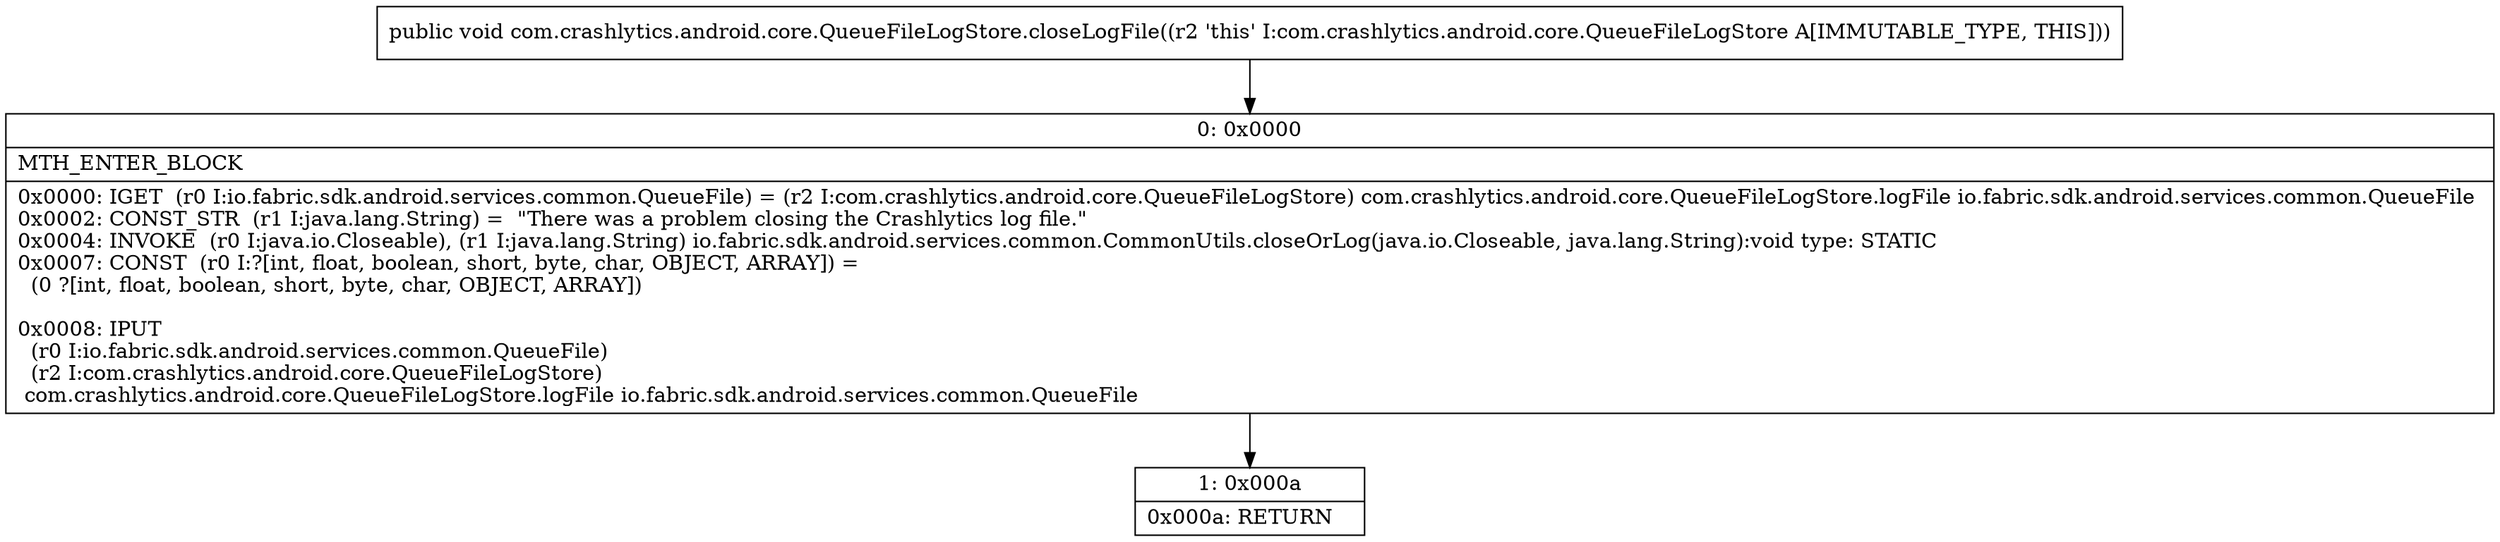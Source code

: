 digraph "CFG forcom.crashlytics.android.core.QueueFileLogStore.closeLogFile()V" {
Node_0 [shape=record,label="{0\:\ 0x0000|MTH_ENTER_BLOCK\l|0x0000: IGET  (r0 I:io.fabric.sdk.android.services.common.QueueFile) = (r2 I:com.crashlytics.android.core.QueueFileLogStore) com.crashlytics.android.core.QueueFileLogStore.logFile io.fabric.sdk.android.services.common.QueueFile \l0x0002: CONST_STR  (r1 I:java.lang.String) =  \"There was a problem closing the Crashlytics log file.\" \l0x0004: INVOKE  (r0 I:java.io.Closeable), (r1 I:java.lang.String) io.fabric.sdk.android.services.common.CommonUtils.closeOrLog(java.io.Closeable, java.lang.String):void type: STATIC \l0x0007: CONST  (r0 I:?[int, float, boolean, short, byte, char, OBJECT, ARRAY]) = \l  (0 ?[int, float, boolean, short, byte, char, OBJECT, ARRAY])\l \l0x0008: IPUT  \l  (r0 I:io.fabric.sdk.android.services.common.QueueFile)\l  (r2 I:com.crashlytics.android.core.QueueFileLogStore)\l com.crashlytics.android.core.QueueFileLogStore.logFile io.fabric.sdk.android.services.common.QueueFile \l}"];
Node_1 [shape=record,label="{1\:\ 0x000a|0x000a: RETURN   \l}"];
MethodNode[shape=record,label="{public void com.crashlytics.android.core.QueueFileLogStore.closeLogFile((r2 'this' I:com.crashlytics.android.core.QueueFileLogStore A[IMMUTABLE_TYPE, THIS])) }"];
MethodNode -> Node_0;
Node_0 -> Node_1;
}

